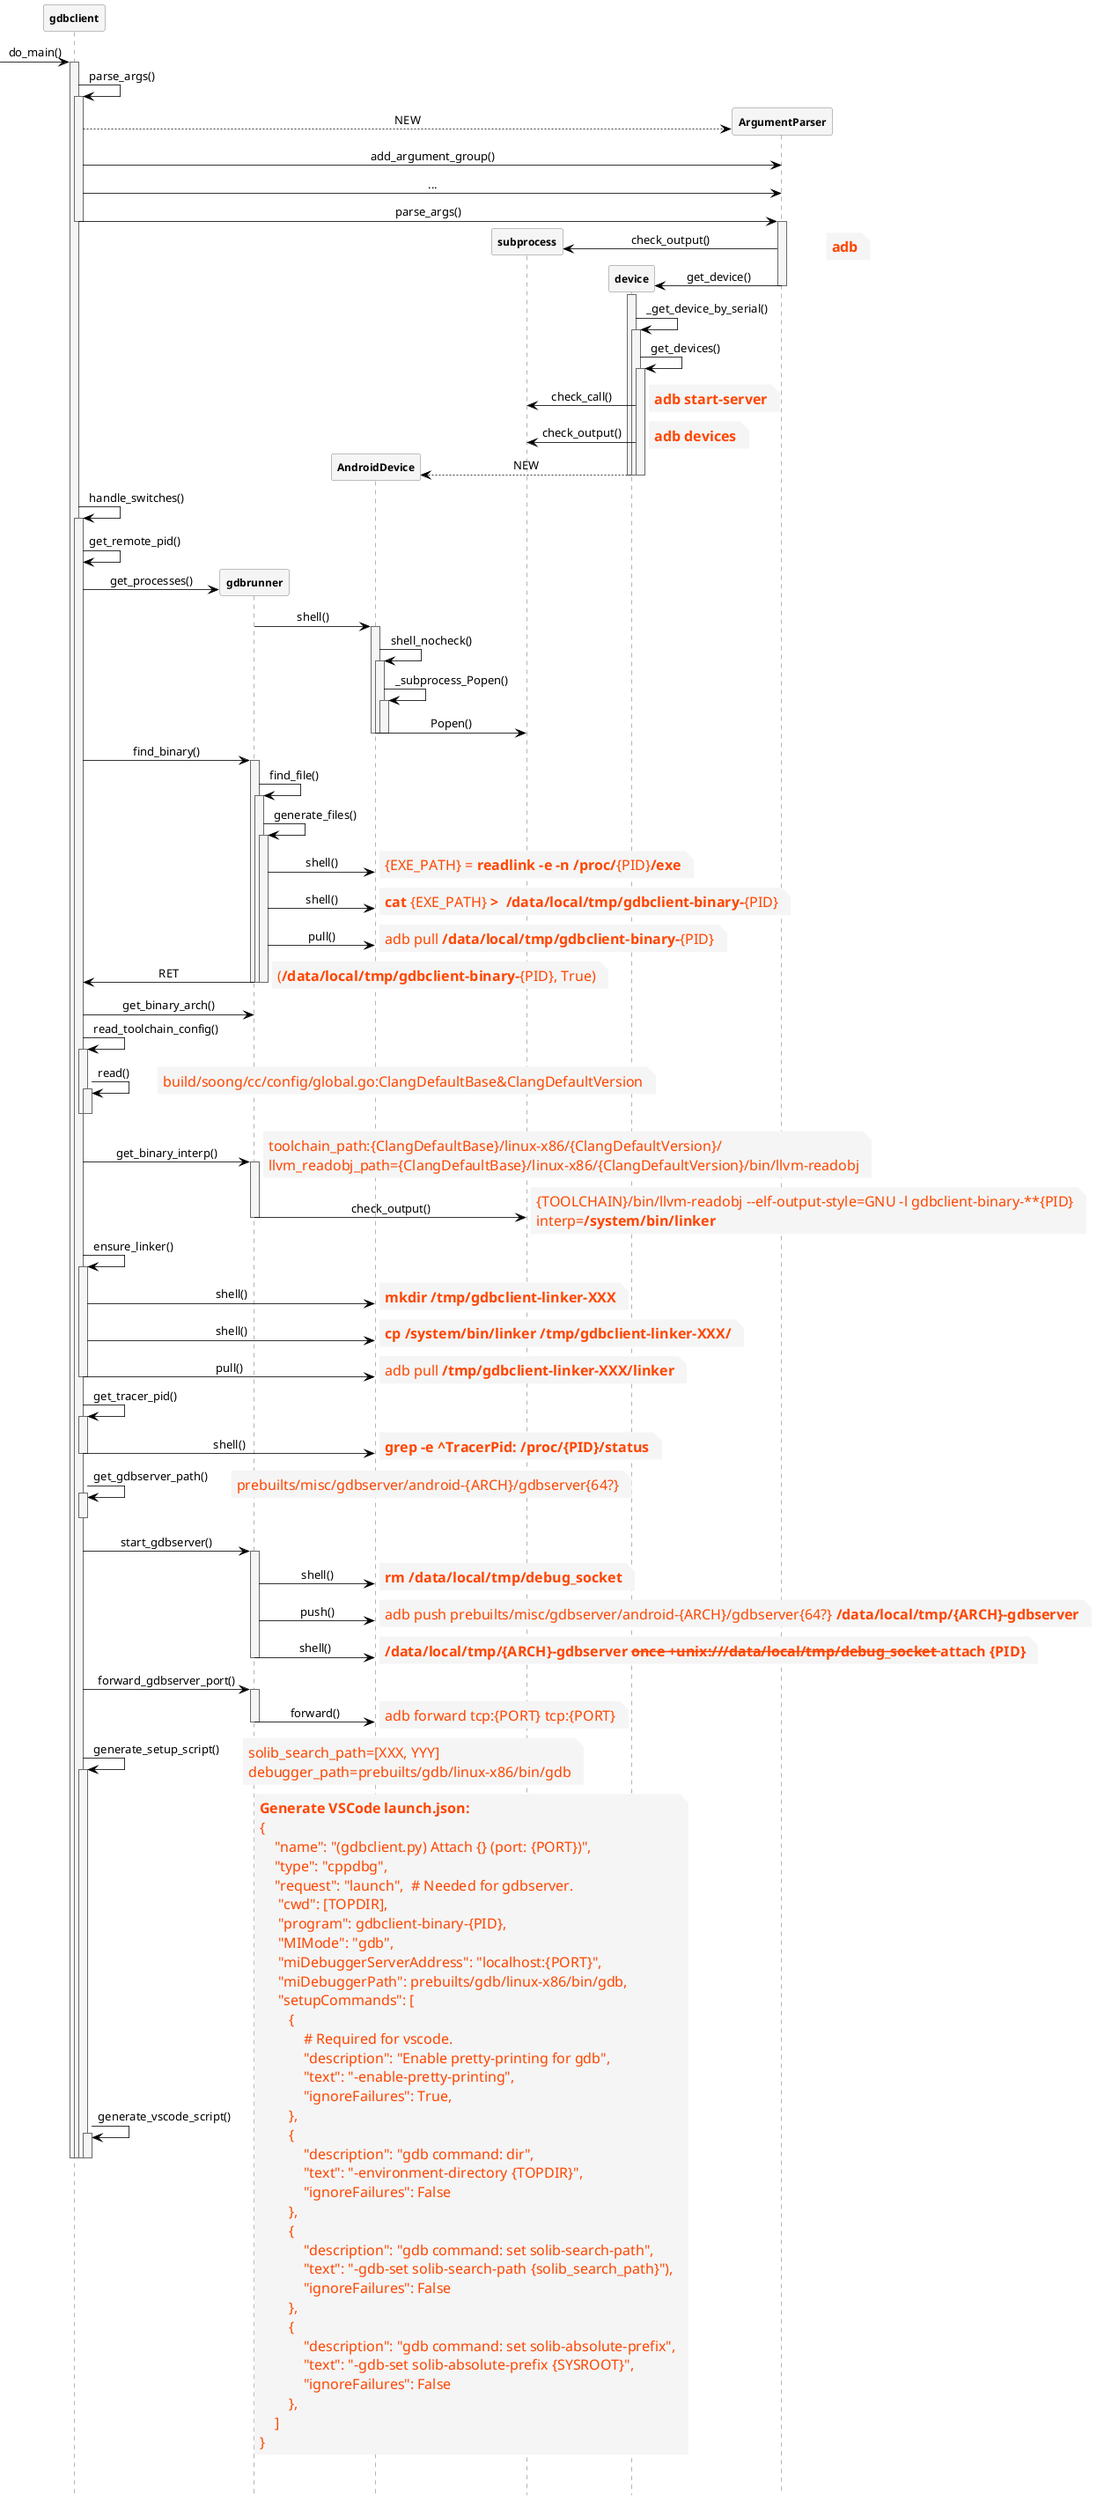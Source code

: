 @startuml gdbclient
 
hide footbox
skinparam {
    ' defaultFontName Abyssinica SIL
    Shadowing false  
    backgroundColor white
    NoteFontColor #OrangeRed
    NoteFontSize 16
    NoteTextAlignment left
    NoteBackgroundColor WhiteSmoke
    NoteColor transparent
    NoteBorderThickness 0
    NoteBorderColor transparent
    NoteBorderThickness 0
    NoteShadowing false
    ParticipantPadding 0
    BoxPadding 20
    dpi 96
    ClassBackgroundColor transparent
    ClassHeaderBackgroundColor lightgreen
    ClassStereotypeFontColor transparent
    SequenceBoxBordercolor sienna
    SequenceBoxFontSize 24
    SequenceBoxFontColor Black
    SequenceBoxBackgroundColor WhiteSmoke
    SequenceLifeLineBackgroundColor WhiteSmoke
    SequenceMessageAlignment center
    SequenceGroupHeaderFontColor White
    SequenceGroupHeaderFontSize 20
    SequenceGroupBackgroundColor DarkOliveGreen
    SequenceGroupBodyBackgroundColor transparent
    SequenceGroupBorderThickness 4
    SequenceGroupBorderColor DarkOliveGreen
    ' transparent
    sequence {
        ParticipantBackgroundColor WhiteSmoke
        ParticipantBorderColor Gray
        ParticipantFontStyle Bold
        ParticipantFontSize 12
        ParticipantPadding 0
 
        LifeLineBorderColor DimGray
        ArrowColor Black
        ArrowThickness 0.8
        ColorArrowSeparationSpace 30
    }
}

participant gdbclient
participant gdbrunner
participant AndroidDevice
participant subprocess
participant device
participant ArgumentParser

->gdbclient:do_main()
activate gdbclient
gdbclient->gdbclient:parse_args()
activate gdbclient
create ArgumentParser
gdbclient-->ArgumentParser:NEW
gdbclient->ArgumentParser:add_argument_group()
gdbclient->ArgumentParser:...
gdbclient->ArgumentParser:parse_args()
deactivate gdbclient
activate ArgumentParser
create subprocess
ArgumentParser->subprocess:check_output()
note right:**adb**

create device
ArgumentParser->device:get_device()
deactivate ArgumentParser
activate device
device->device:_get_device_by_serial()
activate device
device->device:get_devices()
activate device
device->subprocess:check_call()
note right: **adb start-server**
device->subprocess:check_output()
note right: **adb devices**

create AndroidDevice
device-->AndroidDevice:NEW
deactivate device
deactivate device
deactivate device

gdbclient->gdbclient:handle_switches()
activate gdbclient
gdbclient->gdbclient:get_remote_pid()
create gdbrunner
gdbclient->gdbrunner:get_processes()
gdbrunner->AndroidDevice:shell()
activate AndroidDevice
AndroidDevice->AndroidDevice:shell_nocheck()
activate AndroidDevice
AndroidDevice->AndroidDevice:_subprocess_Popen()
activate AndroidDevice
AndroidDevice->subprocess:Popen()
deactivate AndroidDevice
deactivate AndroidDevice
deactivate AndroidDevice

gdbclient->gdbrunner:find_binary()
activate gdbrunner
gdbrunner->gdbrunner:find_file()
activate gdbrunner
gdbrunner->gdbrunner:generate_files()
activate gdbrunner
gdbrunner->AndroidDevice:shell()
note right:{EXE_PATH} = **readlink -e -n /proc/**{PID}**/exe**
gdbrunner->AndroidDevice:shell()
note right:**cat **{EXE_PATH}** >  /data/local/tmp/gdbclient-binary-**{PID}
gdbrunner->AndroidDevice:pull()
note right:adb pull **/data/local/tmp/gdbclient-binary-**{PID}
gdbrunner->gdbclient:RET
note right: (**/data/local/tmp/gdbclient-binary-**{PID}, True)
deactivate gdbrunner
deactivate gdbrunner
deactivate gdbrunner

gdbclient->gdbrunner:get_binary_arch()
gdbclient->gdbclient:read_toolchain_config()
activate gdbclient
gdbclient->gdbclient:read()
note right:build/soong/cc/config/global.go:ClangDefaultBase&ClangDefaultVersion
activate gdbclient
deactivate gdbclient
deactivate gdbclient

gdbclient->gdbrunner:get_binary_interp()
note right:toolchain_path:{ClangDefaultBase}/linux-x86/{ClangDefaultVersion}/\n\
llvm_readobj_path={ClangDefaultBase}/linux-x86/{ClangDefaultVersion}/bin/llvm-readobj
activate gdbrunner
gdbrunner->subprocess:check_output()
note right:{TOOLCHAIN}/bin/llvm-readobj --elf-output-style=GNU -l gdbclient-binary-**{PID}\n\
interp=**/system/bin/linker**
deactivate gdbrunner

gdbclient->gdbclient:ensure_linker()
activate gdbclient
gdbclient->AndroidDevice:shell()
note right:**mkdir /tmp/gdbclient-linker-XXX**
gdbclient->AndroidDevice:shell()
note right:**cp /system/bin/linker /tmp/gdbclient-linker-XXX/**
gdbclient->AndroidDevice:pull()
note right:adb pull **/tmp/gdbclient-linker-XXX/linker**
deactivate gdbclient

gdbclient->gdbclient:get_tracer_pid()
activate gdbclient
gdbclient->AndroidDevice:shell()
note right:**grep -e ^TracerPid: /proc/{PID}/status**
deactivate gdbclient

gdbclient->gdbclient:get_gdbserver_path()
note right:prebuilts/misc/gdbserver/android-{ARCH}/gdbserver{64?}
activate gdbclient
deactivate gdbclient

gdbclient->gdbrunner:start_gdbserver()
activate gdbrunner
gdbrunner->AndroidDevice:shell()
note right:**rm /data/local/tmp/debug_socket**
gdbrunner->AndroidDevice:push()
note right:adb push prebuilts/misc/gdbserver/android-{ARCH}/gdbserver{64?} **/data/local/tmp/{ARCH}-gdbserver**

gdbrunner->AndroidDevice:shell()
note right:**/data/local/tmp/{ARCH}-gdbserver --once +unix:///data/local/tmp/debug_socket --attach {PID}**
deactivate gdbrunner

gdbclient->gdbrunner:forward_gdbserver_port()
activate gdbrunner
gdbrunner->AndroidDevice:forward()
note right:adb forward tcp:{PORT} tcp:{PORT}
deactivate gdbrunner 

gdbclient->gdbclient:generate_setup_script()
activate gdbclient
note right:solib_search_path=[XXX, YYY]\n\
debugger_path=prebuilts/gdb/linux-x86/bin/gdb

gdbclient->gdbclient:generate_vscode_script()
activate gdbclient
note right:**Generate VSCode launch.json:**\n\
{\n\
    "name": "(gdbclient.py) Attach {} (port: {PORT})",\n\
    "type": "cppdbg",\n\
    "request": "launch",  # Needed for gdbserver.\n\
     "cwd": [TOPDIR],\n\
     "program": gdbclient-binary-{PID},\n\
     "MIMode": "gdb",\n\
     "miDebuggerServerAddress": "localhost:{PORT}",\n\
     "miDebuggerPath": prebuilts/gdb/linux-x86/bin/gdb,\n\
     "setupCommands": [\n\
        {\n\
            # Required for vscode.\n\
            "description": "Enable pretty-printing for gdb",\n\
            "text": "-enable-pretty-printing",\n\
            "ignoreFailures": True,\n\
        },\n\
        {\n\
            "description": "gdb command: dir",\n\
            "text": "-environment-directory {TOPDIR}",\n\
            "ignoreFailures": False\n\
        },\n\
        {\n\
            "description": "gdb command: set solib-search-path",\n\
            "text": "-gdb-set solib-search-path {solib_search_path}"),\n\
            "ignoreFailures": False\n\
        },\n\
        {\n\
            "description": "gdb command: set solib-absolute-prefix",\n\
            "text": "-gdb-set solib-absolute-prefix {SYSROOT}",\n\
            "ignoreFailures": False\n\
        },\n\
    ]\n\
}

deactivate gdbclient
deactivate gdbclient
deactivate gdbclient
deactivate gdbclient

@enduml